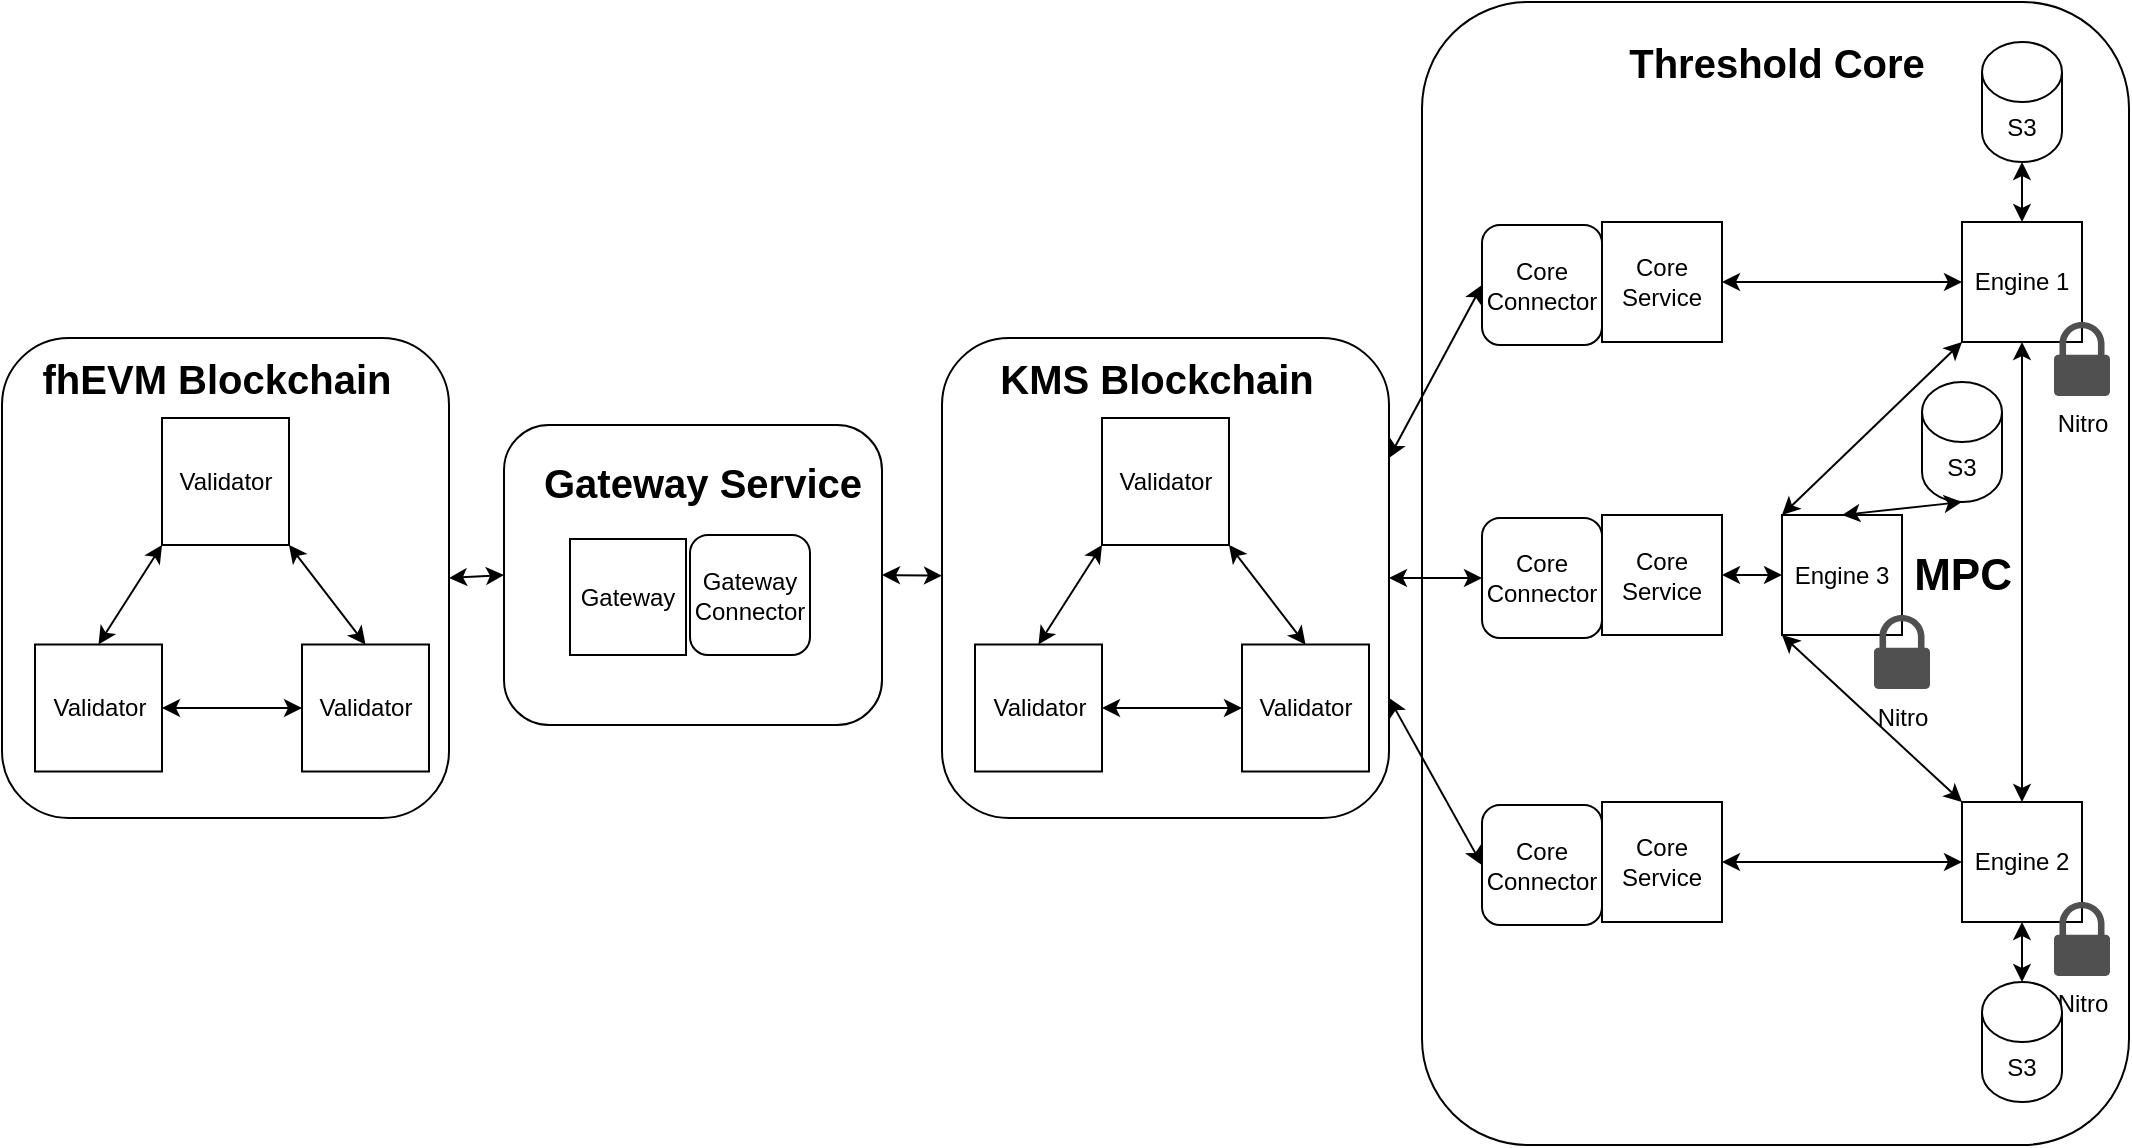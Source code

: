 <mxfile version="24.6.4" type="device">
  <diagram name="Page-1" id="FpsxUlfm9SSa0UdNBrvg">
    <mxGraphModel dx="914" dy="824" grid="1" gridSize="10" guides="1" tooltips="1" connect="1" arrows="1" fold="1" page="1" pageScale="1" pageWidth="827" pageHeight="1169" math="0" shadow="0">
      <root>
        <mxCell id="0" />
        <mxCell id="1" parent="0" />
        <mxCell id="4pm-2qYC4wzhBg7R6dqF-63" value="&lt;font style=&quot;font-size: 20px;&quot;&gt;&lt;b&gt;KMS blockchain&lt;/b&gt;&lt;/font&gt;" style="rounded=1;whiteSpace=wrap;html=1;fontColor=none;noLabel=1;labelBackgroundColor=none;" parent="1" vertex="1">
          <mxGeometry x="720" width="353.5" height="571.5" as="geometry" />
        </mxCell>
        <mxCell id="4pm-2qYC4wzhBg7R6dqF-51" value="&lt;font style=&quot;font-size: 20px;&quot;&gt;&lt;b&gt;KMS blockchain&lt;/b&gt;&lt;/font&gt;" style="rounded=1;whiteSpace=wrap;html=1;fontColor=none;noLabel=1;labelBackgroundColor=none;" parent="1" vertex="1">
          <mxGeometry x="261" y="211.5" width="189" height="150" as="geometry" />
        </mxCell>
        <mxCell id="4pm-2qYC4wzhBg7R6dqF-40" value="&lt;font style=&quot;font-size: 20px;&quot;&gt;&lt;b&gt;KMS blockchain&lt;/b&gt;&lt;/font&gt;" style="rounded=1;whiteSpace=wrap;html=1;fontColor=none;noLabel=1;labelBackgroundColor=none;" parent="1" vertex="1">
          <mxGeometry x="480" y="168" width="223.5" height="240" as="geometry" />
        </mxCell>
        <mxCell id="4pm-2qYC4wzhBg7R6dqF-1" value="S3" style="shape=cylinder3;whiteSpace=wrap;html=1;boundedLbl=1;backgroundOutline=1;size=15;" parent="1" vertex="1">
          <mxGeometry x="1000" y="20" width="40" height="60" as="geometry" />
        </mxCell>
        <mxCell id="4pm-2qYC4wzhBg7R6dqF-4" value="Engine 1" style="whiteSpace=wrap;html=1;aspect=fixed;" parent="1" vertex="1">
          <mxGeometry x="990" y="110" width="60" height="60" as="geometry" />
        </mxCell>
        <mxCell id="4pm-2qYC4wzhBg7R6dqF-5" value="Nitro" style="sketch=0;pointerEvents=1;shadow=0;dashed=0;html=1;strokeColor=none;fillColor=#505050;labelPosition=center;verticalLabelPosition=bottom;verticalAlign=top;outlineConnect=0;align=center;shape=mxgraph.office.security.lock_protected;" parent="1" vertex="1">
          <mxGeometry x="1036" y="160" width="28" height="37" as="geometry" />
        </mxCell>
        <mxCell id="4pm-2qYC4wzhBg7R6dqF-6" value="Engine 3" style="whiteSpace=wrap;html=1;aspect=fixed;" parent="1" vertex="1">
          <mxGeometry x="900" y="256.5" width="60" height="60" as="geometry" />
        </mxCell>
        <mxCell id="4pm-2qYC4wzhBg7R6dqF-7" value="Nitro" style="sketch=0;pointerEvents=1;shadow=0;dashed=0;html=1;strokeColor=none;fillColor=#505050;labelPosition=center;verticalLabelPosition=bottom;verticalAlign=top;outlineConnect=0;align=center;shape=mxgraph.office.security.lock_protected;" parent="1" vertex="1">
          <mxGeometry x="946" y="306.5" width="28" height="37" as="geometry" />
        </mxCell>
        <mxCell id="4pm-2qYC4wzhBg7R6dqF-8" value="Engine 2" style="whiteSpace=wrap;html=1;aspect=fixed;" parent="1" vertex="1">
          <mxGeometry x="990" y="400" width="60" height="60" as="geometry" />
        </mxCell>
        <mxCell id="4pm-2qYC4wzhBg7R6dqF-9" value="Nitro" style="sketch=0;pointerEvents=1;shadow=0;dashed=0;html=1;strokeColor=none;fillColor=#505050;labelPosition=center;verticalLabelPosition=bottom;verticalAlign=top;outlineConnect=0;align=center;shape=mxgraph.office.security.lock_protected;" parent="1" vertex="1">
          <mxGeometry x="1036" y="450" width="28" height="37" as="geometry" />
        </mxCell>
        <mxCell id="4pm-2qYC4wzhBg7R6dqF-10" value="" style="endArrow=classic;startArrow=classic;html=1;rounded=0;exitX=0.5;exitY=0;exitDx=0;exitDy=0;entryX=0.5;entryY=1;entryDx=0;entryDy=0;entryPerimeter=0;" parent="1" source="4pm-2qYC4wzhBg7R6dqF-4" target="4pm-2qYC4wzhBg7R6dqF-1" edge="1">
          <mxGeometry width="50" height="50" relative="1" as="geometry">
            <mxPoint x="966" y="130" as="sourcePoint" />
            <mxPoint x="1016" y="80" as="targetPoint" />
          </mxGeometry>
        </mxCell>
        <mxCell id="4pm-2qYC4wzhBg7R6dqF-13" value="S3" style="shape=cylinder3;whiteSpace=wrap;html=1;boundedLbl=1;backgroundOutline=1;size=15;" parent="1" vertex="1">
          <mxGeometry x="970" y="190" width="40" height="60" as="geometry" />
        </mxCell>
        <mxCell id="4pm-2qYC4wzhBg7R6dqF-14" value="" style="endArrow=classic;startArrow=classic;html=1;rounded=0;exitX=0.5;exitY=0;exitDx=0;exitDy=0;entryX=0.5;entryY=1;entryDx=0;entryDy=0;entryPerimeter=0;" parent="1" source="4pm-2qYC4wzhBg7R6dqF-6" target="4pm-2qYC4wzhBg7R6dqF-13" edge="1">
          <mxGeometry width="50" height="50" relative="1" as="geometry">
            <mxPoint x="930" y="260" as="sourcePoint" />
            <mxPoint x="926" y="230" as="targetPoint" />
          </mxGeometry>
        </mxCell>
        <mxCell id="4pm-2qYC4wzhBg7R6dqF-15" value="S3" style="shape=cylinder3;whiteSpace=wrap;html=1;boundedLbl=1;backgroundOutline=1;size=15;" parent="1" vertex="1">
          <mxGeometry x="1000" y="490" width="40" height="60" as="geometry" />
        </mxCell>
        <mxCell id="4pm-2qYC4wzhBg7R6dqF-16" value="" style="endArrow=classic;startArrow=classic;html=1;rounded=0;entryX=0.5;entryY=0;entryDx=0;entryDy=0;entryPerimeter=0;" parent="1" source="4pm-2qYC4wzhBg7R6dqF-8" target="4pm-2qYC4wzhBg7R6dqF-15" edge="1">
          <mxGeometry width="50" height="50" relative="1" as="geometry">
            <mxPoint x="1056" y="570" as="sourcePoint" />
            <mxPoint x="992" y="610" as="targetPoint" />
          </mxGeometry>
        </mxCell>
        <mxCell id="4pm-2qYC4wzhBg7R6dqF-17" value="" style="endArrow=classic;startArrow=classic;html=1;rounded=0;exitX=0.5;exitY=0;exitDx=0;exitDy=0;" parent="1" source="4pm-2qYC4wzhBg7R6dqF-8" target="4pm-2qYC4wzhBg7R6dqF-4" edge="1">
          <mxGeometry width="50" height="50" relative="1" as="geometry">
            <mxPoint x="976" y="220" as="sourcePoint" />
            <mxPoint x="1026" y="170" as="targetPoint" />
          </mxGeometry>
        </mxCell>
        <mxCell id="4pm-2qYC4wzhBg7R6dqF-18" value="" style="endArrow=classic;startArrow=classic;html=1;rounded=0;exitX=0;exitY=0;exitDx=0;exitDy=0;entryX=0;entryY=1;entryDx=0;entryDy=0;" parent="1" source="4pm-2qYC4wzhBg7R6dqF-6" target="4pm-2qYC4wzhBg7R6dqF-4" edge="1">
          <mxGeometry width="50" height="50" relative="1" as="geometry">
            <mxPoint x="1030" y="310" as="sourcePoint" />
            <mxPoint x="1030" y="180" as="targetPoint" />
          </mxGeometry>
        </mxCell>
        <mxCell id="4pm-2qYC4wzhBg7R6dqF-19" value="" style="endArrow=classic;startArrow=classic;html=1;rounded=0;entryX=0;entryY=0;entryDx=0;entryDy=0;exitX=0;exitY=1;exitDx=0;exitDy=0;" parent="1" source="4pm-2qYC4wzhBg7R6dqF-6" target="4pm-2qYC4wzhBg7R6dqF-8" edge="1">
          <mxGeometry width="50" height="50" relative="1" as="geometry">
            <mxPoint x="1076" y="290" as="sourcePoint" />
            <mxPoint x="1060" y="150" as="targetPoint" />
          </mxGeometry>
        </mxCell>
        <mxCell id="4pm-2qYC4wzhBg7R6dqF-20" value="MPC" style="text;html=1;align=center;verticalAlign=middle;resizable=0;points=[];autosize=1;strokeColor=none;fillColor=none;fontSize=22;fontStyle=1" parent="1" vertex="1">
          <mxGeometry x="955" y="266.5" width="70" height="40" as="geometry" />
        </mxCell>
        <mxCell id="4pm-2qYC4wzhBg7R6dqF-21" value="Core Service" style="whiteSpace=wrap;html=1;aspect=fixed;" parent="1" vertex="1">
          <mxGeometry x="810" y="110" width="60" height="60" as="geometry" />
        </mxCell>
        <mxCell id="4pm-2qYC4wzhBg7R6dqF-22" value="" style="endArrow=classic;startArrow=classic;html=1;rounded=0;exitX=0;exitY=0.5;exitDx=0;exitDy=0;entryX=1;entryY=0.5;entryDx=0;entryDy=0;" parent="1" source="4pm-2qYC4wzhBg7R6dqF-4" target="4pm-2qYC4wzhBg7R6dqF-21" edge="1">
          <mxGeometry width="50" height="50" relative="1" as="geometry">
            <mxPoint x="1096" y="230" as="sourcePoint" />
            <mxPoint x="1060" y="150" as="targetPoint" />
          </mxGeometry>
        </mxCell>
        <mxCell id="4pm-2qYC4wzhBg7R6dqF-23" value="Core Service" style="whiteSpace=wrap;html=1;aspect=fixed;" parent="1" vertex="1">
          <mxGeometry x="810" y="400" width="60" height="60" as="geometry" />
        </mxCell>
        <mxCell id="4pm-2qYC4wzhBg7R6dqF-25" value="" style="endArrow=classic;startArrow=classic;html=1;rounded=0;entryX=1;entryY=0.5;entryDx=0;entryDy=0;exitX=0;exitY=0.5;exitDx=0;exitDy=0;" parent="1" source="4pm-2qYC4wzhBg7R6dqF-8" target="4pm-2qYC4wzhBg7R6dqF-23" edge="1">
          <mxGeometry width="50" height="50" relative="1" as="geometry">
            <mxPoint x="980" y="450" as="sourcePoint" />
            <mxPoint x="960" y="250" as="targetPoint" />
          </mxGeometry>
        </mxCell>
        <mxCell id="4pm-2qYC4wzhBg7R6dqF-26" value="Core Service" style="whiteSpace=wrap;html=1;aspect=fixed;" parent="1" vertex="1">
          <mxGeometry x="810" y="256.5" width="60" height="60" as="geometry" />
        </mxCell>
        <mxCell id="4pm-2qYC4wzhBg7R6dqF-27" value="" style="endArrow=classic;startArrow=classic;html=1;rounded=0;" parent="1" source="4pm-2qYC4wzhBg7R6dqF-6" target="4pm-2qYC4wzhBg7R6dqF-26" edge="1">
          <mxGeometry width="50" height="50" relative="1" as="geometry">
            <mxPoint x="900" y="287.5" as="sourcePoint" />
            <mxPoint x="860" y="287.5" as="targetPoint" />
          </mxGeometry>
        </mxCell>
        <mxCell id="4pm-2qYC4wzhBg7R6dqF-28" value="Core Connector" style="rounded=1;whiteSpace=wrap;html=1;" parent="1" vertex="1">
          <mxGeometry x="750" y="111.5" width="60" height="60" as="geometry" />
        </mxCell>
        <mxCell id="4pm-2qYC4wzhBg7R6dqF-30" value="Core Connector" style="rounded=1;whiteSpace=wrap;html=1;" parent="1" vertex="1">
          <mxGeometry x="750" y="258" width="60" height="60" as="geometry" />
        </mxCell>
        <mxCell id="4pm-2qYC4wzhBg7R6dqF-32" value="Core Connector" style="rounded=1;whiteSpace=wrap;html=1;" parent="1" vertex="1">
          <mxGeometry x="750" y="401.5" width="60" height="60" as="geometry" />
        </mxCell>
        <mxCell id="4pm-2qYC4wzhBg7R6dqF-34" value="Validator" style="whiteSpace=wrap;html=1;aspect=fixed;" parent="1" vertex="1">
          <mxGeometry x="560" y="208" width="63.5" height="63.5" as="geometry" />
        </mxCell>
        <mxCell id="4pm-2qYC4wzhBg7R6dqF-35" value="Validator" style="whiteSpace=wrap;html=1;aspect=fixed;" parent="1" vertex="1">
          <mxGeometry x="496.5" y="321.25" width="63.5" height="63.5" as="geometry" />
        </mxCell>
        <mxCell id="4pm-2qYC4wzhBg7R6dqF-36" value="Validator" style="whiteSpace=wrap;html=1;aspect=fixed;" parent="1" vertex="1">
          <mxGeometry x="630" y="321.25" width="63.5" height="63.5" as="geometry" />
        </mxCell>
        <mxCell id="4pm-2qYC4wzhBg7R6dqF-37" value="" style="endArrow=classic;startArrow=classic;html=1;rounded=0;entryX=0;entryY=1;entryDx=0;entryDy=0;exitX=0.5;exitY=0;exitDx=0;exitDy=0;" parent="1" source="4pm-2qYC4wzhBg7R6dqF-35" target="4pm-2qYC4wzhBg7R6dqF-34" edge="1">
          <mxGeometry width="50" height="50" relative="1" as="geometry">
            <mxPoint x="790" y="338" as="sourcePoint" />
            <mxPoint x="840" y="288" as="targetPoint" />
          </mxGeometry>
        </mxCell>
        <mxCell id="4pm-2qYC4wzhBg7R6dqF-38" value="" style="endArrow=classic;startArrow=classic;html=1;rounded=0;entryX=1;entryY=1;entryDx=0;entryDy=0;exitX=0.5;exitY=0;exitDx=0;exitDy=0;" parent="1" source="4pm-2qYC4wzhBg7R6dqF-36" target="4pm-2qYC4wzhBg7R6dqF-34" edge="1">
          <mxGeometry width="50" height="50" relative="1" as="geometry">
            <mxPoint x="538" y="331" as="sourcePoint" />
            <mxPoint x="570" y="282" as="targetPoint" />
          </mxGeometry>
        </mxCell>
        <mxCell id="4pm-2qYC4wzhBg7R6dqF-39" value="" style="endArrow=classic;startArrow=classic;html=1;rounded=0;entryX=0;entryY=0.5;entryDx=0;entryDy=0;exitX=1;exitY=0.5;exitDx=0;exitDy=0;" parent="1" source="4pm-2qYC4wzhBg7R6dqF-35" target="4pm-2qYC4wzhBg7R6dqF-36" edge="1">
          <mxGeometry width="50" height="50" relative="1" as="geometry">
            <mxPoint x="548" y="341" as="sourcePoint" />
            <mxPoint x="580" y="292" as="targetPoint" />
          </mxGeometry>
        </mxCell>
        <mxCell id="4pm-2qYC4wzhBg7R6dqF-41" value="&lt;font style=&quot;font-size: 20px;&quot;&gt;&lt;b&gt;KMS Blockchain&lt;/b&gt;&lt;/font&gt;" style="text;html=1;align=center;verticalAlign=middle;resizable=0;points=[];autosize=1;strokeColor=none;fillColor=none;" parent="1" vertex="1">
          <mxGeometry x="496.5" y="168" width="180" height="40" as="geometry" />
        </mxCell>
        <mxCell id="4pm-2qYC4wzhBg7R6dqF-42" value="" style="endArrow=classic;startArrow=classic;html=1;rounded=0;entryX=0;entryY=0.5;entryDx=0;entryDy=0;exitX=1;exitY=0.25;exitDx=0;exitDy=0;" parent="1" source="4pm-2qYC4wzhBg7R6dqF-40" target="4pm-2qYC4wzhBg7R6dqF-28" edge="1">
          <mxGeometry width="50" height="50" relative="1" as="geometry">
            <mxPoint x="790" y="311.5" as="sourcePoint" />
            <mxPoint x="840" y="261.5" as="targetPoint" />
          </mxGeometry>
        </mxCell>
        <mxCell id="4pm-2qYC4wzhBg7R6dqF-43" value="" style="endArrow=classic;startArrow=classic;html=1;rounded=0;entryX=0;entryY=0.5;entryDx=0;entryDy=0;exitX=1;exitY=0.5;exitDx=0;exitDy=0;" parent="1" source="4pm-2qYC4wzhBg7R6dqF-40" target="4pm-2qYC4wzhBg7R6dqF-30" edge="1">
          <mxGeometry width="50" height="50" relative="1" as="geometry">
            <mxPoint x="714" y="211.5" as="sourcePoint" />
            <mxPoint x="760" y="151.5" as="targetPoint" />
          </mxGeometry>
        </mxCell>
        <mxCell id="4pm-2qYC4wzhBg7R6dqF-44" value="" style="endArrow=classic;startArrow=classic;html=1;rounded=0;entryX=0;entryY=0.5;entryDx=0;entryDy=0;exitX=1;exitY=0.75;exitDx=0;exitDy=0;" parent="1" source="4pm-2qYC4wzhBg7R6dqF-40" target="4pm-2qYC4wzhBg7R6dqF-32" edge="1">
          <mxGeometry width="50" height="50" relative="1" as="geometry">
            <mxPoint x="724" y="221.5" as="sourcePoint" />
            <mxPoint x="770" y="161.5" as="targetPoint" />
          </mxGeometry>
        </mxCell>
        <mxCell id="4pm-2qYC4wzhBg7R6dqF-46" value="Gateway" style="whiteSpace=wrap;html=1;aspect=fixed;" parent="1" vertex="1">
          <mxGeometry x="294" y="268.5" width="58" height="58" as="geometry" />
        </mxCell>
        <mxCell id="4pm-2qYC4wzhBg7R6dqF-47" value="Gateway Connector" style="rounded=1;whiteSpace=wrap;html=1;" parent="1" vertex="1">
          <mxGeometry x="354" y="266.5" width="60" height="60" as="geometry" />
        </mxCell>
        <mxCell id="4pm-2qYC4wzhBg7R6dqF-48" value="" style="endArrow=classic;startArrow=classic;html=1;rounded=0;exitX=1;exitY=0.5;exitDx=0;exitDy=0;" parent="1" source="4pm-2qYC4wzhBg7R6dqF-51" target="4pm-2qYC4wzhBg7R6dqF-40" edge="1">
          <mxGeometry width="50" height="50" relative="1" as="geometry">
            <mxPoint x="490" y="288" as="sourcePoint" />
            <mxPoint x="790" y="298" as="targetPoint" />
          </mxGeometry>
        </mxCell>
        <mxCell id="4pm-2qYC4wzhBg7R6dqF-52" value="&lt;font style=&quot;font-size: 20px;&quot;&gt;&lt;b&gt;Gateway Service&lt;/b&gt;&lt;/font&gt;" style="text;html=1;align=center;verticalAlign=middle;resizable=0;points=[];autosize=1;strokeColor=none;fillColor=none;" parent="1" vertex="1">
          <mxGeometry x="270" y="219.75" width="180" height="40" as="geometry" />
        </mxCell>
        <mxCell id="4pm-2qYC4wzhBg7R6dqF-53" value="&lt;font style=&quot;font-size: 20px;&quot;&gt;&lt;b&gt;KMS blockchain&lt;/b&gt;&lt;/font&gt;" style="rounded=1;whiteSpace=wrap;html=1;fontColor=none;noLabel=1;labelBackgroundColor=none;" parent="1" vertex="1">
          <mxGeometry x="10" y="168" width="223.5" height="240" as="geometry" />
        </mxCell>
        <mxCell id="4pm-2qYC4wzhBg7R6dqF-54" value="Validator" style="whiteSpace=wrap;html=1;aspect=fixed;" parent="1" vertex="1">
          <mxGeometry x="90" y="208" width="63.5" height="63.5" as="geometry" />
        </mxCell>
        <mxCell id="4pm-2qYC4wzhBg7R6dqF-55" value="Validator" style="whiteSpace=wrap;html=1;aspect=fixed;" parent="1" vertex="1">
          <mxGeometry x="26.5" y="321.25" width="63.5" height="63.5" as="geometry" />
        </mxCell>
        <mxCell id="4pm-2qYC4wzhBg7R6dqF-56" value="Validator" style="whiteSpace=wrap;html=1;aspect=fixed;" parent="1" vertex="1">
          <mxGeometry x="160" y="321.25" width="63.5" height="63.5" as="geometry" />
        </mxCell>
        <mxCell id="4pm-2qYC4wzhBg7R6dqF-57" value="" style="endArrow=classic;startArrow=classic;html=1;rounded=0;entryX=0;entryY=1;entryDx=0;entryDy=0;exitX=0.5;exitY=0;exitDx=0;exitDy=0;" parent="1" source="4pm-2qYC4wzhBg7R6dqF-55" target="4pm-2qYC4wzhBg7R6dqF-54" edge="1">
          <mxGeometry width="50" height="50" relative="1" as="geometry">
            <mxPoint x="320" y="338" as="sourcePoint" />
            <mxPoint x="370" y="288" as="targetPoint" />
          </mxGeometry>
        </mxCell>
        <mxCell id="4pm-2qYC4wzhBg7R6dqF-58" value="" style="endArrow=classic;startArrow=classic;html=1;rounded=0;entryX=1;entryY=1;entryDx=0;entryDy=0;exitX=0.5;exitY=0;exitDx=0;exitDy=0;" parent="1" source="4pm-2qYC4wzhBg7R6dqF-56" target="4pm-2qYC4wzhBg7R6dqF-54" edge="1">
          <mxGeometry width="50" height="50" relative="1" as="geometry">
            <mxPoint x="68" y="331" as="sourcePoint" />
            <mxPoint x="100" y="282" as="targetPoint" />
          </mxGeometry>
        </mxCell>
        <mxCell id="4pm-2qYC4wzhBg7R6dqF-59" value="" style="endArrow=classic;startArrow=classic;html=1;rounded=0;entryX=0;entryY=0.5;entryDx=0;entryDy=0;exitX=1;exitY=0.5;exitDx=0;exitDy=0;" parent="1" source="4pm-2qYC4wzhBg7R6dqF-55" target="4pm-2qYC4wzhBg7R6dqF-56" edge="1">
          <mxGeometry width="50" height="50" relative="1" as="geometry">
            <mxPoint x="78" y="341" as="sourcePoint" />
            <mxPoint x="110" y="292" as="targetPoint" />
          </mxGeometry>
        </mxCell>
        <mxCell id="4pm-2qYC4wzhBg7R6dqF-60" value="&lt;font style=&quot;font-size: 20px;&quot;&gt;&lt;b&gt;fhEVM Blockchain&lt;/b&gt;&lt;/font&gt;" style="text;html=1;align=center;verticalAlign=middle;resizable=0;points=[];autosize=1;strokeColor=none;fillColor=none;" parent="1" vertex="1">
          <mxGeometry x="16.5" y="168" width="200" height="40" as="geometry" />
        </mxCell>
        <mxCell id="4pm-2qYC4wzhBg7R6dqF-61" value="" style="endArrow=classic;startArrow=classic;html=1;rounded=0;exitX=1;exitY=0.5;exitDx=0;exitDy=0;entryX=0;entryY=0.5;entryDx=0;entryDy=0;" parent="1" source="4pm-2qYC4wzhBg7R6dqF-53" target="4pm-2qYC4wzhBg7R6dqF-51" edge="1">
          <mxGeometry width="50" height="50" relative="1" as="geometry">
            <mxPoint x="490" y="285" as="sourcePoint" />
            <mxPoint x="520" y="288" as="targetPoint" />
          </mxGeometry>
        </mxCell>
        <mxCell id="4pm-2qYC4wzhBg7R6dqF-64" value="&lt;span style=&quot;font-size: 20px;&quot;&gt;&lt;b&gt;Threshold Core&lt;/b&gt;&lt;/span&gt;" style="text;html=1;align=center;verticalAlign=middle;resizable=0;points=[];autosize=1;strokeColor=none;fillColor=none;" parent="1" vertex="1">
          <mxGeometry x="811.75" y="10" width="170" height="40" as="geometry" />
        </mxCell>
      </root>
    </mxGraphModel>
  </diagram>
</mxfile>
